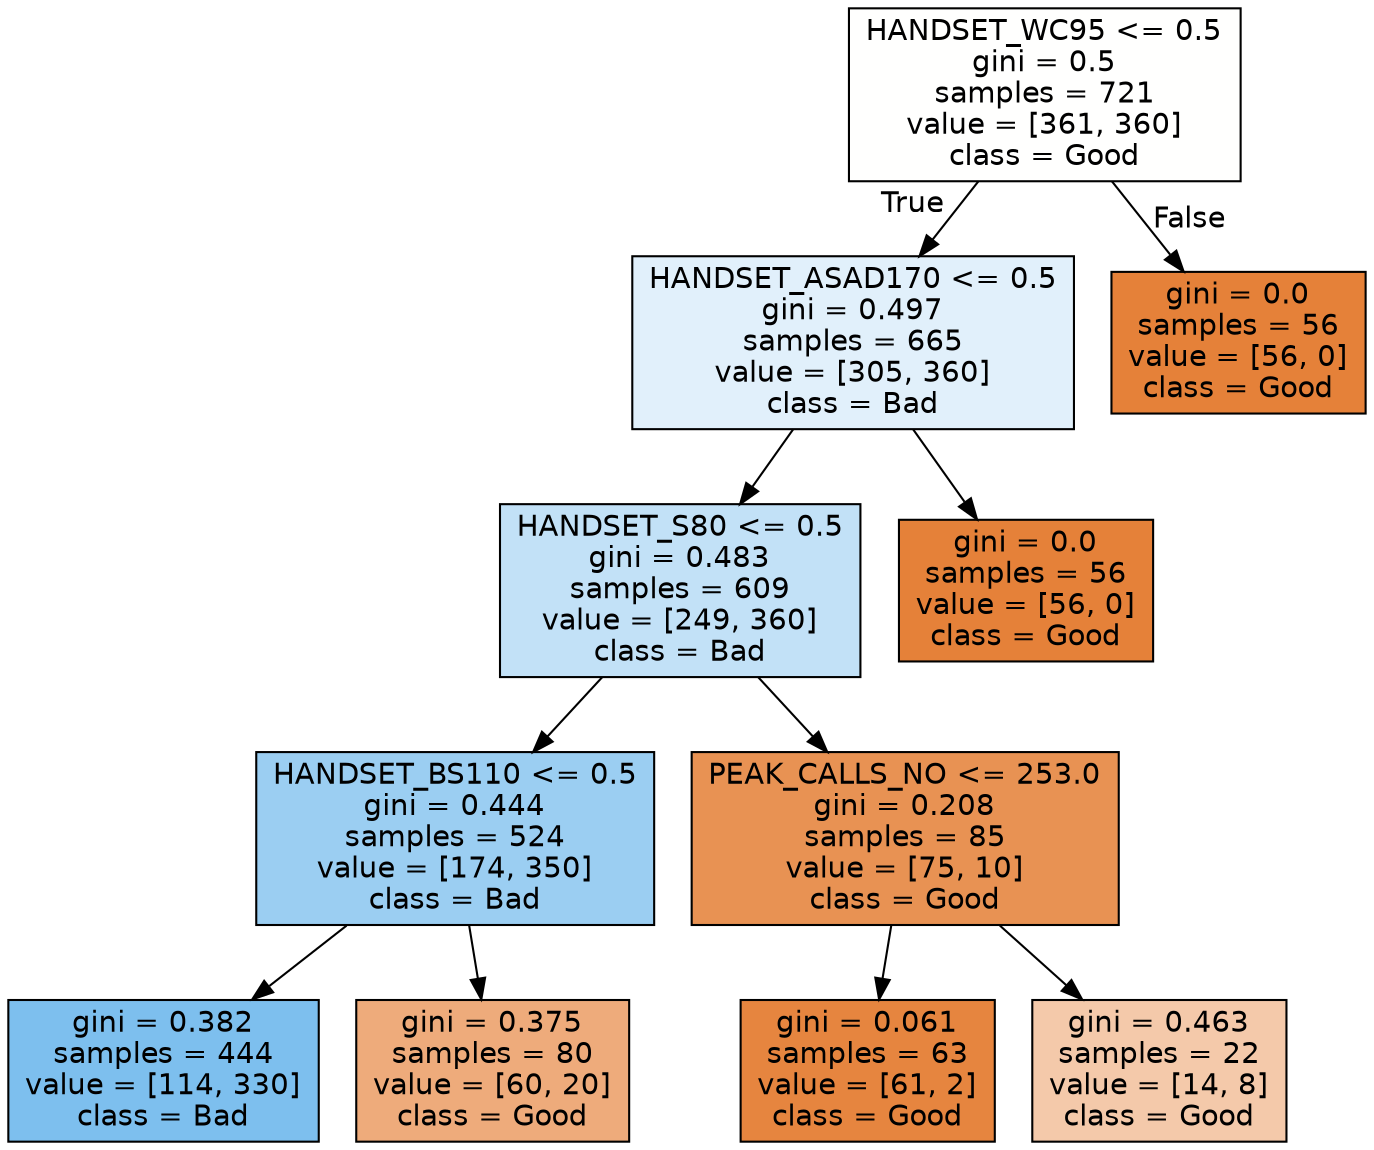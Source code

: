 digraph Tree {
node [shape=box, style="filled", color="black", fontname="helvetica"] ;
edge [fontname="helvetica"] ;
0 [label="HANDSET_WC95 <= 0.5\ngini = 0.5\nsamples = 721\nvalue = [361, 360]\nclass = Good", fillcolor="#fffffe"] ;
1 [label="HANDSET_ASAD170 <= 0.5\ngini = 0.497\nsamples = 665\nvalue = [305, 360]\nclass = Bad", fillcolor="#e1f0fb"] ;
0 -> 1 [labeldistance=2.5, labelangle=45, headlabel="True"] ;
2 [label="HANDSET_S80 <= 0.5\ngini = 0.483\nsamples = 609\nvalue = [249, 360]\nclass = Bad", fillcolor="#c2e1f7"] ;
1 -> 2 ;
3 [label="HANDSET_BS110 <= 0.5\ngini = 0.444\nsamples = 524\nvalue = [174, 350]\nclass = Bad", fillcolor="#9bcef2"] ;
2 -> 3 ;
4 [label="gini = 0.382\nsamples = 444\nvalue = [114, 330]\nclass = Bad", fillcolor="#7dbfee"] ;
3 -> 4 ;
5 [label="gini = 0.375\nsamples = 80\nvalue = [60, 20]\nclass = Good", fillcolor="#eeab7b"] ;
3 -> 5 ;
6 [label="PEAK_CALLS_NO <= 253.0\ngini = 0.208\nsamples = 85\nvalue = [75, 10]\nclass = Good", fillcolor="#e89253"] ;
2 -> 6 ;
7 [label="gini = 0.061\nsamples = 63\nvalue = [61, 2]\nclass = Good", fillcolor="#e6853f"] ;
6 -> 7 ;
8 [label="gini = 0.463\nsamples = 22\nvalue = [14, 8]\nclass = Good", fillcolor="#f4c9aa"] ;
6 -> 8 ;
9 [label="gini = 0.0\nsamples = 56\nvalue = [56, 0]\nclass = Good", fillcolor="#e58139"] ;
1 -> 9 ;
10 [label="gini = 0.0\nsamples = 56\nvalue = [56, 0]\nclass = Good", fillcolor="#e58139"] ;
0 -> 10 [labeldistance=2.5, labelangle=-45, headlabel="False"] ;
}